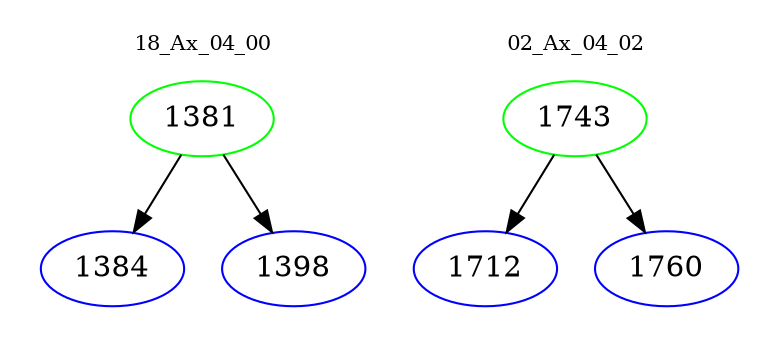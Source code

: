 digraph{
subgraph cluster_0 {
color = white
label = "18_Ax_04_00";
fontsize=10;
T0_1381 [label="1381", color="green"]
T0_1381 -> T0_1384 [color="black"]
T0_1384 [label="1384", color="blue"]
T0_1381 -> T0_1398 [color="black"]
T0_1398 [label="1398", color="blue"]
}
subgraph cluster_1 {
color = white
label = "02_Ax_04_02";
fontsize=10;
T1_1743 [label="1743", color="green"]
T1_1743 -> T1_1712 [color="black"]
T1_1712 [label="1712", color="blue"]
T1_1743 -> T1_1760 [color="black"]
T1_1760 [label="1760", color="blue"]
}
}
